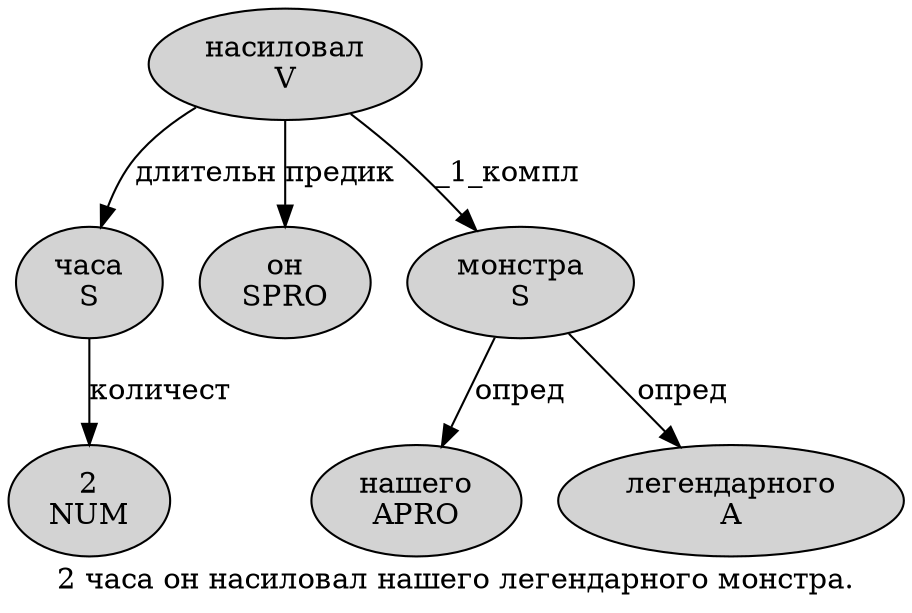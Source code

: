 digraph SENTENCE_4693 {
	graph [label="2 часа он насиловал нашего легендарного монстра."]
	node [style=filled]
		0 [label="2
NUM" color="" fillcolor=lightgray penwidth=1 shape=ellipse]
		1 [label="часа
S" color="" fillcolor=lightgray penwidth=1 shape=ellipse]
		2 [label="он
SPRO" color="" fillcolor=lightgray penwidth=1 shape=ellipse]
		3 [label="насиловал
V" color="" fillcolor=lightgray penwidth=1 shape=ellipse]
		4 [label="нашего
APRO" color="" fillcolor=lightgray penwidth=1 shape=ellipse]
		5 [label="легендарного
A" color="" fillcolor=lightgray penwidth=1 shape=ellipse]
		6 [label="монстра
S" color="" fillcolor=lightgray penwidth=1 shape=ellipse]
			1 -> 0 [label="количест"]
			3 -> 1 [label="длительн"]
			3 -> 2 [label="предик"]
			3 -> 6 [label="_1_компл"]
			6 -> 4 [label="опред"]
			6 -> 5 [label="опред"]
}